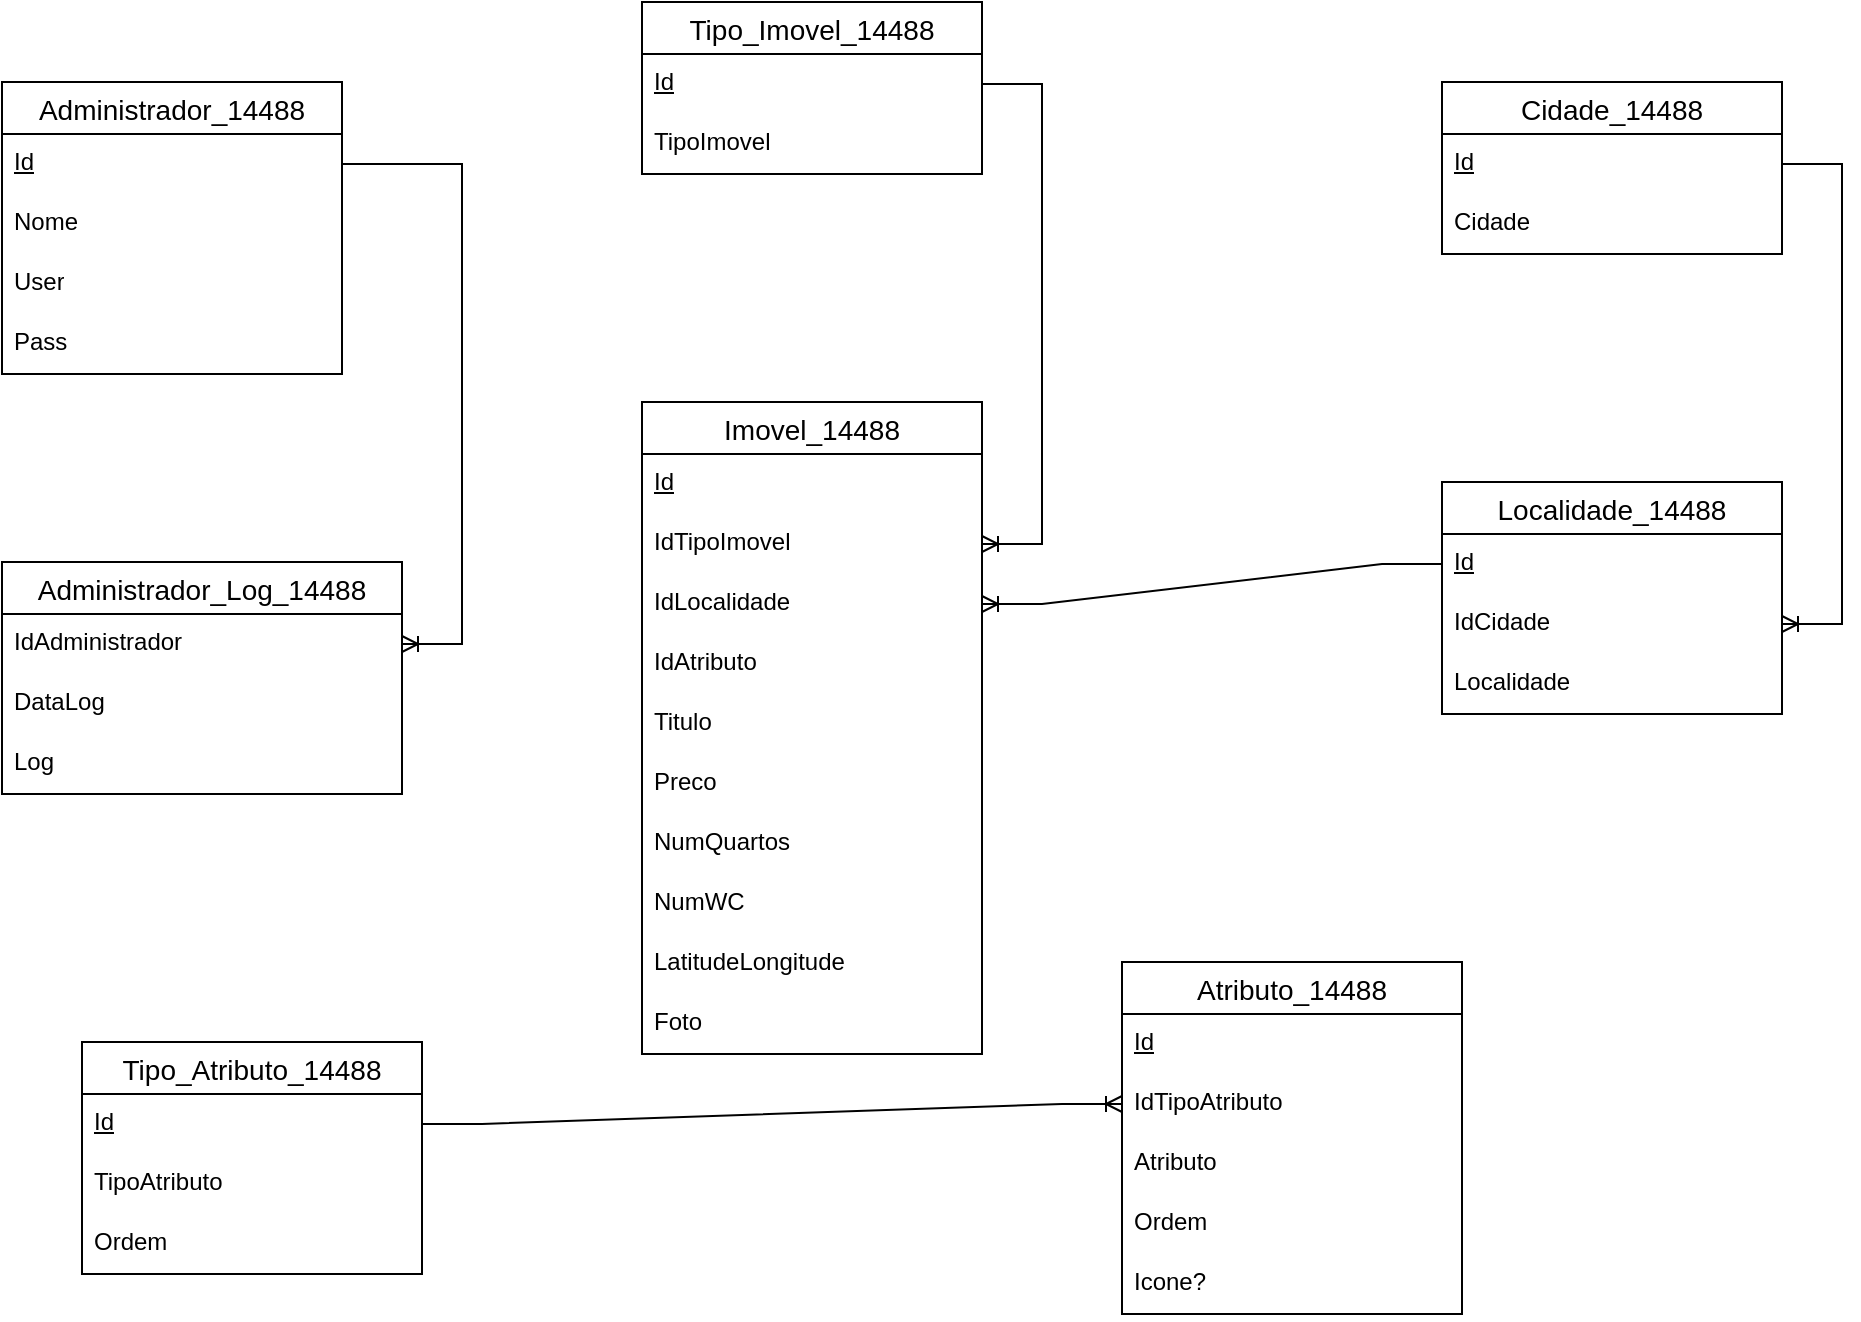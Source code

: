 <mxfile version="24.8.4">
  <diagram name="Página-1" id="MyXEHJMG6H_n3nYAQOmR">
    <mxGraphModel dx="1434" dy="780" grid="1" gridSize="10" guides="1" tooltips="1" connect="1" arrows="1" fold="1" page="1" pageScale="1" pageWidth="2339" pageHeight="3300" math="0" shadow="0">
      <root>
        <mxCell id="0" />
        <mxCell id="1" parent="0" />
        <mxCell id="CPEMlGY6SJmJDC0pdXCr-1" value="Administrador_14488" style="swimlane;fontStyle=0;childLayout=stackLayout;horizontal=1;startSize=26;horizontalStack=0;resizeParent=1;resizeParentMax=0;resizeLast=0;collapsible=1;marginBottom=0;align=center;fontSize=14;" vertex="1" parent="1">
          <mxGeometry x="200" y="120" width="170" height="146" as="geometry" />
        </mxCell>
        <mxCell id="CPEMlGY6SJmJDC0pdXCr-2" value="&lt;u&gt;Id&lt;/u&gt;" style="text;strokeColor=none;fillColor=none;spacingLeft=4;spacingRight=4;overflow=hidden;rotatable=0;points=[[0,0.5],[1,0.5]];portConstraint=eastwest;fontSize=12;whiteSpace=wrap;html=1;" vertex="1" parent="CPEMlGY6SJmJDC0pdXCr-1">
          <mxGeometry y="26" width="170" height="30" as="geometry" />
        </mxCell>
        <mxCell id="CPEMlGY6SJmJDC0pdXCr-3" value="Nome" style="text;strokeColor=none;fillColor=none;spacingLeft=4;spacingRight=4;overflow=hidden;rotatable=0;points=[[0,0.5],[1,0.5]];portConstraint=eastwest;fontSize=12;whiteSpace=wrap;html=1;" vertex="1" parent="CPEMlGY6SJmJDC0pdXCr-1">
          <mxGeometry y="56" width="170" height="30" as="geometry" />
        </mxCell>
        <mxCell id="CPEMlGY6SJmJDC0pdXCr-4" value="User" style="text;strokeColor=none;fillColor=none;spacingLeft=4;spacingRight=4;overflow=hidden;rotatable=0;points=[[0,0.5],[1,0.5]];portConstraint=eastwest;fontSize=12;whiteSpace=wrap;html=1;" vertex="1" parent="CPEMlGY6SJmJDC0pdXCr-1">
          <mxGeometry y="86" width="170" height="30" as="geometry" />
        </mxCell>
        <mxCell id="CPEMlGY6SJmJDC0pdXCr-5" value="Pass" style="text;strokeColor=none;fillColor=none;spacingLeft=4;spacingRight=4;overflow=hidden;rotatable=0;points=[[0,0.5],[1,0.5]];portConstraint=eastwest;fontSize=12;whiteSpace=wrap;html=1;" vertex="1" parent="CPEMlGY6SJmJDC0pdXCr-1">
          <mxGeometry y="116" width="170" height="30" as="geometry" />
        </mxCell>
        <mxCell id="CPEMlGY6SJmJDC0pdXCr-6" value="Administrador_Log_14488" style="swimlane;fontStyle=0;childLayout=stackLayout;horizontal=1;startSize=26;horizontalStack=0;resizeParent=1;resizeParentMax=0;resizeLast=0;collapsible=1;marginBottom=0;align=center;fontSize=14;" vertex="1" parent="1">
          <mxGeometry x="200" y="360" width="200" height="116" as="geometry" />
        </mxCell>
        <mxCell id="CPEMlGY6SJmJDC0pdXCr-7" value="IdAdministrador" style="text;strokeColor=none;fillColor=none;spacingLeft=4;spacingRight=4;overflow=hidden;rotatable=0;points=[[0,0.5],[1,0.5]];portConstraint=eastwest;fontSize=12;whiteSpace=wrap;html=1;" vertex="1" parent="CPEMlGY6SJmJDC0pdXCr-6">
          <mxGeometry y="26" width="200" height="30" as="geometry" />
        </mxCell>
        <mxCell id="CPEMlGY6SJmJDC0pdXCr-8" value="DataLog" style="text;strokeColor=none;fillColor=none;spacingLeft=4;spacingRight=4;overflow=hidden;rotatable=0;points=[[0,0.5],[1,0.5]];portConstraint=eastwest;fontSize=12;whiteSpace=wrap;html=1;" vertex="1" parent="CPEMlGY6SJmJDC0pdXCr-6">
          <mxGeometry y="56" width="200" height="30" as="geometry" />
        </mxCell>
        <mxCell id="CPEMlGY6SJmJDC0pdXCr-9" value="Log" style="text;strokeColor=none;fillColor=none;spacingLeft=4;spacingRight=4;overflow=hidden;rotatable=0;points=[[0,0.5],[1,0.5]];portConstraint=eastwest;fontSize=12;whiteSpace=wrap;html=1;" vertex="1" parent="CPEMlGY6SJmJDC0pdXCr-6">
          <mxGeometry y="86" width="200" height="30" as="geometry" />
        </mxCell>
        <mxCell id="CPEMlGY6SJmJDC0pdXCr-11" value="Tipo_Imovel_14488" style="swimlane;fontStyle=0;childLayout=stackLayout;horizontal=1;startSize=26;horizontalStack=0;resizeParent=1;resizeParentMax=0;resizeLast=0;collapsible=1;marginBottom=0;align=center;fontSize=14;" vertex="1" parent="1">
          <mxGeometry x="520" y="80" width="170" height="86" as="geometry" />
        </mxCell>
        <mxCell id="CPEMlGY6SJmJDC0pdXCr-12" value="&lt;u&gt;Id&lt;/u&gt;" style="text;strokeColor=none;fillColor=none;spacingLeft=4;spacingRight=4;overflow=hidden;rotatable=0;points=[[0,0.5],[1,0.5]];portConstraint=eastwest;fontSize=12;whiteSpace=wrap;html=1;" vertex="1" parent="CPEMlGY6SJmJDC0pdXCr-11">
          <mxGeometry y="26" width="170" height="30" as="geometry" />
        </mxCell>
        <mxCell id="CPEMlGY6SJmJDC0pdXCr-13" value="TipoImovel" style="text;strokeColor=none;fillColor=none;spacingLeft=4;spacingRight=4;overflow=hidden;rotatable=0;points=[[0,0.5],[1,0.5]];portConstraint=eastwest;fontSize=12;whiteSpace=wrap;html=1;" vertex="1" parent="CPEMlGY6SJmJDC0pdXCr-11">
          <mxGeometry y="56" width="170" height="30" as="geometry" />
        </mxCell>
        <mxCell id="CPEMlGY6SJmJDC0pdXCr-16" value="Tipo_Atributo_14488" style="swimlane;fontStyle=0;childLayout=stackLayout;horizontal=1;startSize=26;horizontalStack=0;resizeParent=1;resizeParentMax=0;resizeLast=0;collapsible=1;marginBottom=0;align=center;fontSize=14;" vertex="1" parent="1">
          <mxGeometry x="240" y="600" width="170" height="116" as="geometry" />
        </mxCell>
        <mxCell id="CPEMlGY6SJmJDC0pdXCr-17" value="&lt;u&gt;Id&lt;/u&gt;" style="text;strokeColor=none;fillColor=none;spacingLeft=4;spacingRight=4;overflow=hidden;rotatable=0;points=[[0,0.5],[1,0.5]];portConstraint=eastwest;fontSize=12;whiteSpace=wrap;html=1;" vertex="1" parent="CPEMlGY6SJmJDC0pdXCr-16">
          <mxGeometry y="26" width="170" height="30" as="geometry" />
        </mxCell>
        <mxCell id="CPEMlGY6SJmJDC0pdXCr-18" value="TipoAtributo" style="text;strokeColor=none;fillColor=none;spacingLeft=4;spacingRight=4;overflow=hidden;rotatable=0;points=[[0,0.5],[1,0.5]];portConstraint=eastwest;fontSize=12;whiteSpace=wrap;html=1;" vertex="1" parent="CPEMlGY6SJmJDC0pdXCr-16">
          <mxGeometry y="56" width="170" height="30" as="geometry" />
        </mxCell>
        <mxCell id="CPEMlGY6SJmJDC0pdXCr-19" value="Ordem" style="text;strokeColor=none;fillColor=none;spacingLeft=4;spacingRight=4;overflow=hidden;rotatable=0;points=[[0,0.5],[1,0.5]];portConstraint=eastwest;fontSize=12;whiteSpace=wrap;html=1;" vertex="1" parent="CPEMlGY6SJmJDC0pdXCr-16">
          <mxGeometry y="86" width="170" height="30" as="geometry" />
        </mxCell>
        <mxCell id="CPEMlGY6SJmJDC0pdXCr-21" value="Atributo_14488" style="swimlane;fontStyle=0;childLayout=stackLayout;horizontal=1;startSize=26;horizontalStack=0;resizeParent=1;resizeParentMax=0;resizeLast=0;collapsible=1;marginBottom=0;align=center;fontSize=14;" vertex="1" parent="1">
          <mxGeometry x="760" y="560" width="170" height="176" as="geometry" />
        </mxCell>
        <mxCell id="CPEMlGY6SJmJDC0pdXCr-22" value="&lt;u&gt;Id&lt;/u&gt;" style="text;strokeColor=none;fillColor=none;spacingLeft=4;spacingRight=4;overflow=hidden;rotatable=0;points=[[0,0.5],[1,0.5]];portConstraint=eastwest;fontSize=12;whiteSpace=wrap;html=1;" vertex="1" parent="CPEMlGY6SJmJDC0pdXCr-21">
          <mxGeometry y="26" width="170" height="30" as="geometry" />
        </mxCell>
        <mxCell id="CPEMlGY6SJmJDC0pdXCr-49" value="IdTipoAtributo" style="text;strokeColor=none;fillColor=none;spacingLeft=4;spacingRight=4;overflow=hidden;rotatable=0;points=[[0,0.5],[1,0.5]];portConstraint=eastwest;fontSize=12;whiteSpace=wrap;html=1;" vertex="1" parent="CPEMlGY6SJmJDC0pdXCr-21">
          <mxGeometry y="56" width="170" height="30" as="geometry" />
        </mxCell>
        <mxCell id="CPEMlGY6SJmJDC0pdXCr-23" value="Atributo" style="text;strokeColor=none;fillColor=none;spacingLeft=4;spacingRight=4;overflow=hidden;rotatable=0;points=[[0,0.5],[1,0.5]];portConstraint=eastwest;fontSize=12;whiteSpace=wrap;html=1;" vertex="1" parent="CPEMlGY6SJmJDC0pdXCr-21">
          <mxGeometry y="86" width="170" height="30" as="geometry" />
        </mxCell>
        <mxCell id="CPEMlGY6SJmJDC0pdXCr-24" value="Ordem" style="text;strokeColor=none;fillColor=none;spacingLeft=4;spacingRight=4;overflow=hidden;rotatable=0;points=[[0,0.5],[1,0.5]];portConstraint=eastwest;fontSize=12;whiteSpace=wrap;html=1;" vertex="1" parent="CPEMlGY6SJmJDC0pdXCr-21">
          <mxGeometry y="116" width="170" height="30" as="geometry" />
        </mxCell>
        <mxCell id="CPEMlGY6SJmJDC0pdXCr-25" value="Icone?" style="text;strokeColor=none;fillColor=none;spacingLeft=4;spacingRight=4;overflow=hidden;rotatable=0;points=[[0,0.5],[1,0.5]];portConstraint=eastwest;fontSize=12;whiteSpace=wrap;html=1;" vertex="1" parent="CPEMlGY6SJmJDC0pdXCr-21">
          <mxGeometry y="146" width="170" height="30" as="geometry" />
        </mxCell>
        <mxCell id="CPEMlGY6SJmJDC0pdXCr-26" value="Localidade_14488" style="swimlane;fontStyle=0;childLayout=stackLayout;horizontal=1;startSize=26;horizontalStack=0;resizeParent=1;resizeParentMax=0;resizeLast=0;collapsible=1;marginBottom=0;align=center;fontSize=14;" vertex="1" parent="1">
          <mxGeometry x="920" y="320" width="170" height="116" as="geometry" />
        </mxCell>
        <mxCell id="CPEMlGY6SJmJDC0pdXCr-27" value="&lt;u&gt;Id&lt;/u&gt;" style="text;strokeColor=none;fillColor=none;spacingLeft=4;spacingRight=4;overflow=hidden;rotatable=0;points=[[0,0.5],[1,0.5]];portConstraint=eastwest;fontSize=12;whiteSpace=wrap;html=1;" vertex="1" parent="CPEMlGY6SJmJDC0pdXCr-26">
          <mxGeometry y="26" width="170" height="30" as="geometry" />
        </mxCell>
        <mxCell id="CPEMlGY6SJmJDC0pdXCr-47" value="IdCidade" style="text;strokeColor=none;fillColor=none;spacingLeft=4;spacingRight=4;overflow=hidden;rotatable=0;points=[[0,0.5],[1,0.5]];portConstraint=eastwest;fontSize=12;whiteSpace=wrap;html=1;" vertex="1" parent="CPEMlGY6SJmJDC0pdXCr-26">
          <mxGeometry y="56" width="170" height="30" as="geometry" />
        </mxCell>
        <mxCell id="CPEMlGY6SJmJDC0pdXCr-28" value="Localidade" style="text;strokeColor=none;fillColor=none;spacingLeft=4;spacingRight=4;overflow=hidden;rotatable=0;points=[[0,0.5],[1,0.5]];portConstraint=eastwest;fontSize=12;whiteSpace=wrap;html=1;" vertex="1" parent="CPEMlGY6SJmJDC0pdXCr-26">
          <mxGeometry y="86" width="170" height="30" as="geometry" />
        </mxCell>
        <mxCell id="CPEMlGY6SJmJDC0pdXCr-31" value="Cidade_14488" style="swimlane;fontStyle=0;childLayout=stackLayout;horizontal=1;startSize=26;horizontalStack=0;resizeParent=1;resizeParentMax=0;resizeLast=0;collapsible=1;marginBottom=0;align=center;fontSize=14;" vertex="1" parent="1">
          <mxGeometry x="920" y="120" width="170" height="86" as="geometry" />
        </mxCell>
        <mxCell id="CPEMlGY6SJmJDC0pdXCr-32" value="&lt;u&gt;Id&lt;/u&gt;" style="text;strokeColor=none;fillColor=none;spacingLeft=4;spacingRight=4;overflow=hidden;rotatable=0;points=[[0,0.5],[1,0.5]];portConstraint=eastwest;fontSize=12;whiteSpace=wrap;html=1;" vertex="1" parent="CPEMlGY6SJmJDC0pdXCr-31">
          <mxGeometry y="26" width="170" height="30" as="geometry" />
        </mxCell>
        <mxCell id="CPEMlGY6SJmJDC0pdXCr-33" value="Cidade" style="text;strokeColor=none;fillColor=none;spacingLeft=4;spacingRight=4;overflow=hidden;rotatable=0;points=[[0,0.5],[1,0.5]];portConstraint=eastwest;fontSize=12;whiteSpace=wrap;html=1;" vertex="1" parent="CPEMlGY6SJmJDC0pdXCr-31">
          <mxGeometry y="56" width="170" height="30" as="geometry" />
        </mxCell>
        <mxCell id="CPEMlGY6SJmJDC0pdXCr-36" value="Imovel_14488" style="swimlane;fontStyle=0;childLayout=stackLayout;horizontal=1;startSize=26;horizontalStack=0;resizeParent=1;resizeParentMax=0;resizeLast=0;collapsible=1;marginBottom=0;align=center;fontSize=14;" vertex="1" parent="1">
          <mxGeometry x="520" y="280" width="170" height="326" as="geometry" />
        </mxCell>
        <mxCell id="CPEMlGY6SJmJDC0pdXCr-37" value="&lt;u&gt;Id&lt;/u&gt;" style="text;strokeColor=none;fillColor=none;spacingLeft=4;spacingRight=4;overflow=hidden;rotatable=0;points=[[0,0.5],[1,0.5]];portConstraint=eastwest;fontSize=12;whiteSpace=wrap;html=1;" vertex="1" parent="CPEMlGY6SJmJDC0pdXCr-36">
          <mxGeometry y="26" width="170" height="30" as="geometry" />
        </mxCell>
        <mxCell id="CPEMlGY6SJmJDC0pdXCr-45" value="IdTipoImovel" style="text;strokeColor=none;fillColor=none;spacingLeft=4;spacingRight=4;overflow=hidden;rotatable=0;points=[[0,0.5],[1,0.5]];portConstraint=eastwest;fontSize=12;whiteSpace=wrap;html=1;" vertex="1" parent="CPEMlGY6SJmJDC0pdXCr-36">
          <mxGeometry y="56" width="170" height="30" as="geometry" />
        </mxCell>
        <mxCell id="CPEMlGY6SJmJDC0pdXCr-46" value="IdLocalidade" style="text;strokeColor=none;fillColor=none;spacingLeft=4;spacingRight=4;overflow=hidden;rotatable=0;points=[[0,0.5],[1,0.5]];portConstraint=eastwest;fontSize=12;whiteSpace=wrap;html=1;" vertex="1" parent="CPEMlGY6SJmJDC0pdXCr-36">
          <mxGeometry y="86" width="170" height="30" as="geometry" />
        </mxCell>
        <mxCell id="CPEMlGY6SJmJDC0pdXCr-53" value="IdAtributo" style="text;strokeColor=none;fillColor=none;spacingLeft=4;spacingRight=4;overflow=hidden;rotatable=0;points=[[0,0.5],[1,0.5]];portConstraint=eastwest;fontSize=12;whiteSpace=wrap;html=1;" vertex="1" parent="CPEMlGY6SJmJDC0pdXCr-36">
          <mxGeometry y="116" width="170" height="30" as="geometry" />
        </mxCell>
        <mxCell id="CPEMlGY6SJmJDC0pdXCr-38" value="Titulo" style="text;strokeColor=none;fillColor=none;spacingLeft=4;spacingRight=4;overflow=hidden;rotatable=0;points=[[0,0.5],[1,0.5]];portConstraint=eastwest;fontSize=12;whiteSpace=wrap;html=1;" vertex="1" parent="CPEMlGY6SJmJDC0pdXCr-36">
          <mxGeometry y="146" width="170" height="30" as="geometry" />
        </mxCell>
        <mxCell id="CPEMlGY6SJmJDC0pdXCr-39" value="Preco" style="text;strokeColor=none;fillColor=none;spacingLeft=4;spacingRight=4;overflow=hidden;rotatable=0;points=[[0,0.5],[1,0.5]];portConstraint=eastwest;fontSize=12;whiteSpace=wrap;html=1;" vertex="1" parent="CPEMlGY6SJmJDC0pdXCr-36">
          <mxGeometry y="176" width="170" height="30" as="geometry" />
        </mxCell>
        <mxCell id="CPEMlGY6SJmJDC0pdXCr-40" value="NumQuartos" style="text;strokeColor=none;fillColor=none;spacingLeft=4;spacingRight=4;overflow=hidden;rotatable=0;points=[[0,0.5],[1,0.5]];portConstraint=eastwest;fontSize=12;whiteSpace=wrap;html=1;" vertex="1" parent="CPEMlGY6SJmJDC0pdXCr-36">
          <mxGeometry y="206" width="170" height="30" as="geometry" />
        </mxCell>
        <mxCell id="CPEMlGY6SJmJDC0pdXCr-41" value="NumWC" style="text;strokeColor=none;fillColor=none;spacingLeft=4;spacingRight=4;overflow=hidden;rotatable=0;points=[[0,0.5],[1,0.5]];portConstraint=eastwest;fontSize=12;whiteSpace=wrap;html=1;" vertex="1" parent="CPEMlGY6SJmJDC0pdXCr-36">
          <mxGeometry y="236" width="170" height="30" as="geometry" />
        </mxCell>
        <mxCell id="CPEMlGY6SJmJDC0pdXCr-42" value="LatitudeLongitude" style="text;strokeColor=none;fillColor=none;spacingLeft=4;spacingRight=4;overflow=hidden;rotatable=0;points=[[0,0.5],[1,0.5]];portConstraint=eastwest;fontSize=12;whiteSpace=wrap;html=1;" vertex="1" parent="CPEMlGY6SJmJDC0pdXCr-36">
          <mxGeometry y="266" width="170" height="30" as="geometry" />
        </mxCell>
        <mxCell id="CPEMlGY6SJmJDC0pdXCr-43" value="Foto" style="text;strokeColor=none;fillColor=none;spacingLeft=4;spacingRight=4;overflow=hidden;rotatable=0;points=[[0,0.5],[1,0.5]];portConstraint=eastwest;fontSize=12;whiteSpace=wrap;html=1;" vertex="1" parent="CPEMlGY6SJmJDC0pdXCr-36">
          <mxGeometry y="296" width="170" height="30" as="geometry" />
        </mxCell>
        <mxCell id="CPEMlGY6SJmJDC0pdXCr-44" value="" style="edgeStyle=entityRelationEdgeStyle;fontSize=12;html=1;endArrow=ERoneToMany;rounded=0;" edge="1" parent="1" source="CPEMlGY6SJmJDC0pdXCr-2" target="CPEMlGY6SJmJDC0pdXCr-7">
          <mxGeometry width="100" height="100" relative="1" as="geometry">
            <mxPoint x="820" y="450" as="sourcePoint" />
            <mxPoint x="920" y="350" as="targetPoint" />
          </mxGeometry>
        </mxCell>
        <mxCell id="CPEMlGY6SJmJDC0pdXCr-48" value="" style="edgeStyle=entityRelationEdgeStyle;fontSize=12;html=1;endArrow=ERoneToMany;rounded=0;" edge="1" parent="1" source="CPEMlGY6SJmJDC0pdXCr-32" target="CPEMlGY6SJmJDC0pdXCr-47">
          <mxGeometry width="100" height="100" relative="1" as="geometry">
            <mxPoint x="640" y="450" as="sourcePoint" />
            <mxPoint x="740" y="350" as="targetPoint" />
          </mxGeometry>
        </mxCell>
        <mxCell id="CPEMlGY6SJmJDC0pdXCr-50" value="" style="edgeStyle=entityRelationEdgeStyle;fontSize=12;html=1;endArrow=ERoneToMany;rounded=0;" edge="1" parent="1" source="CPEMlGY6SJmJDC0pdXCr-17" target="CPEMlGY6SJmJDC0pdXCr-49">
          <mxGeometry width="100" height="100" relative="1" as="geometry">
            <mxPoint x="640" y="450" as="sourcePoint" />
            <mxPoint x="740" y="350" as="targetPoint" />
          </mxGeometry>
        </mxCell>
        <mxCell id="CPEMlGY6SJmJDC0pdXCr-51" value="" style="edgeStyle=entityRelationEdgeStyle;fontSize=12;html=1;endArrow=ERoneToMany;rounded=0;" edge="1" parent="1" source="CPEMlGY6SJmJDC0pdXCr-12" target="CPEMlGY6SJmJDC0pdXCr-45">
          <mxGeometry width="100" height="100" relative="1" as="geometry">
            <mxPoint x="640" y="450" as="sourcePoint" />
            <mxPoint x="740" y="350" as="targetPoint" />
          </mxGeometry>
        </mxCell>
        <mxCell id="CPEMlGY6SJmJDC0pdXCr-52" value="" style="edgeStyle=entityRelationEdgeStyle;fontSize=12;html=1;endArrow=ERoneToMany;rounded=0;" edge="1" parent="1" source="CPEMlGY6SJmJDC0pdXCr-27" target="CPEMlGY6SJmJDC0pdXCr-46">
          <mxGeometry width="100" height="100" relative="1" as="geometry">
            <mxPoint x="640" y="450" as="sourcePoint" />
            <mxPoint x="740" y="350" as="targetPoint" />
          </mxGeometry>
        </mxCell>
      </root>
    </mxGraphModel>
  </diagram>
</mxfile>
